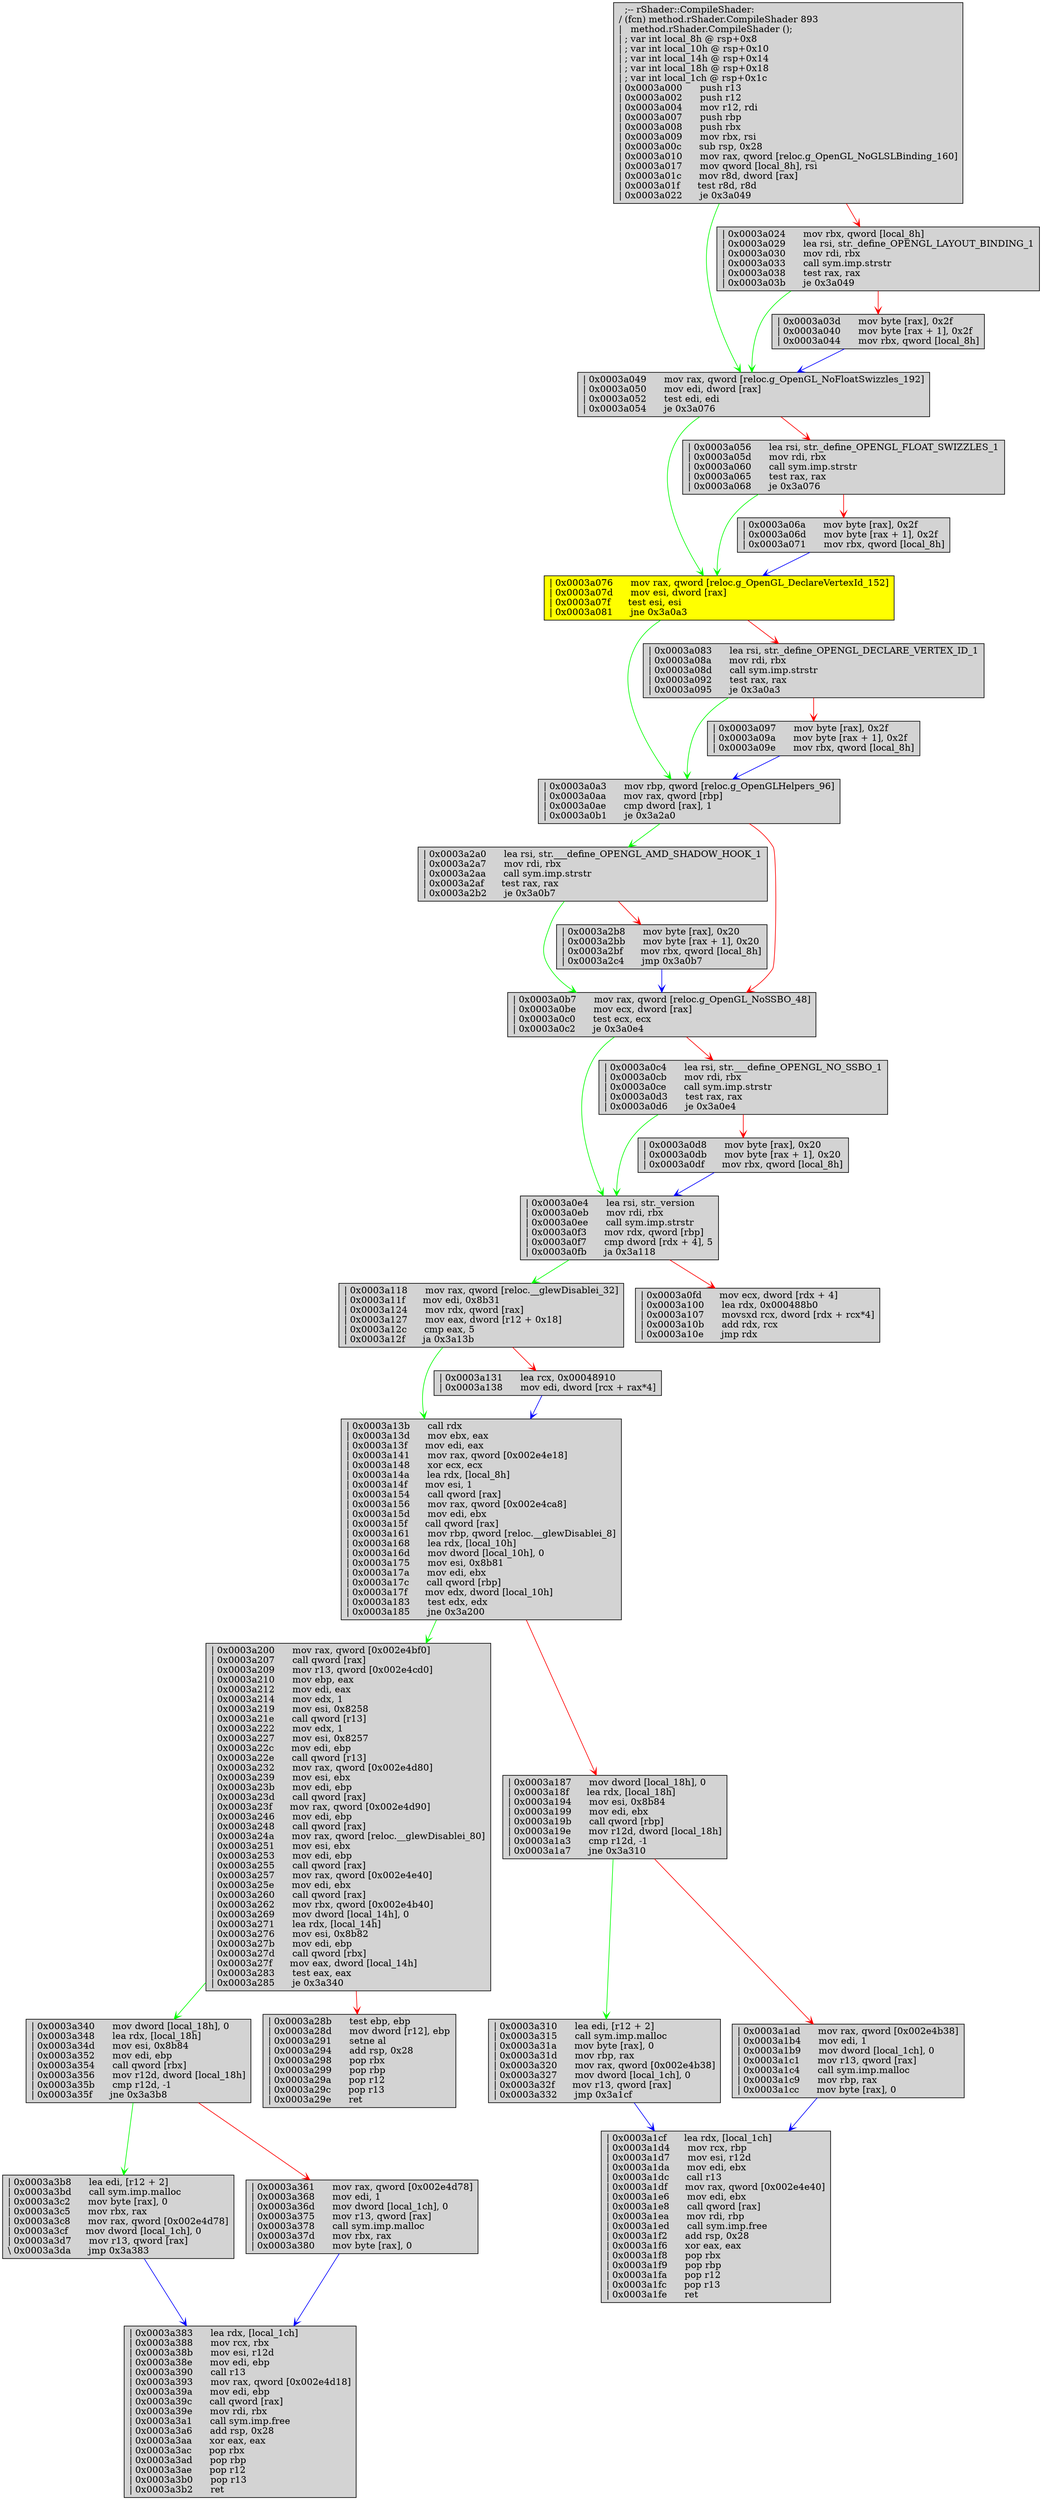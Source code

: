 digraph code {
	graph [bgcolor=white fontsize=8 fontname="Courier"];
	node [fillcolor=gray style=filled shape=box];
	edge [arrowhead="vee"];
	"0x0003a000" -> "0x0003a049" [color="green"];
	"0x0003a000" -> "0x0003a024" [color="red"];
	"0x0003a000" [URL="method.rShader.CompileShader/0x0003a000", fillcolor="lightgray", color="black", label="  ;-- rShader::CompileShader:\l/ (fcn) method.rShader.CompileShader 893\l|   method.rShader.CompileShader ();\l| ; var int local_8h @ rsp+0x8\l| ; var int local_10h @ rsp+0x10\l| ; var int local_14h @ rsp+0x14\l| ; var int local_18h @ rsp+0x18\l| ; var int local_1ch @ rsp+0x1c\l| 0x0003a000      push r13\l| 0x0003a002      push r12\l| 0x0003a004      mov r12, rdi\l| 0x0003a007      push rbp\l| 0x0003a008      push rbx\l| 0x0003a009      mov rbx, rsi\l| 0x0003a00c      sub rsp, 0x28\l| 0x0003a010      mov rax, qword [reloc.g_OpenGL_NoGLSLBinding_160]\l| 0x0003a017      mov qword [local_8h], rsi\l| 0x0003a01c      mov r8d, dword [rax]\l| 0x0003a01f      test r8d, r8d\l| 0x0003a022      je 0x3a049\l"]
	"0x0003a024" -> "0x0003a049" [color="green"];
	"0x0003a024" -> "0x0003a03d" [color="red"];
	"0x0003a024" [URL="method.rShader.CompileShader/0x0003a024", fillcolor="lightgray", color="black", label="| 0x0003a024      mov rbx, qword [local_8h]\l| 0x0003a029      lea rsi, str._define_OPENGL_LAYOUT_BINDING_1\l| 0x0003a030      mov rdi, rbx\l| 0x0003a033      call sym.imp.strstr\l| 0x0003a038      test rax, rax\l| 0x0003a03b      je 0x3a049\l"]
	"0x0003a03d" -> "0x0003a049" [color="blue"];
	"0x0003a03d" [URL="method.rShader.CompileShader/0x0003a03d", fillcolor="lightgray", color="black", label="| 0x0003a03d      mov byte [rax], 0x2f\l| 0x0003a040      mov byte [rax + 1], 0x2f\l| 0x0003a044      mov rbx, qword [local_8h]\l"]
	"0x0003a049" -> "0x0003a076" [color="green"];
	"0x0003a049" -> "0x0003a056" [color="red"];
	"0x0003a049" [URL="method.rShader.CompileShader/0x0003a049", fillcolor="lightgray", color="black", label="| 0x0003a049      mov rax, qword [reloc.g_OpenGL_NoFloatSwizzles_192]\l| 0x0003a050      mov edi, dword [rax]\l| 0x0003a052      test edi, edi\l| 0x0003a054      je 0x3a076\l"]
	"0x0003a056" -> "0x0003a076" [color="green"];
	"0x0003a056" -> "0x0003a06a" [color="red"];
	"0x0003a056" [URL="method.rShader.CompileShader/0x0003a056", fillcolor="lightgray", color="black", label="| 0x0003a056      lea rsi, str._define_OPENGL_FLOAT_SWIZZLES_1\l| 0x0003a05d      mov rdi, rbx\l| 0x0003a060      call sym.imp.strstr\l| 0x0003a065      test rax, rax\l| 0x0003a068      je 0x3a076\l"]
	"0x0003a06a" -> "0x0003a076" [color="blue"];
	"0x0003a06a" [URL="method.rShader.CompileShader/0x0003a06a", fillcolor="lightgray", color="black", label="| 0x0003a06a      mov byte [rax], 0x2f\l| 0x0003a06d      mov byte [rax + 1], 0x2f\l| 0x0003a071      mov rbx, qword [local_8h]\l"]
	"0x0003a076" -> "0x0003a0a3" [color="green"];
	"0x0003a076" -> "0x0003a083" [color="red"];
	"0x0003a076" [URL="method.rShader.CompileShader/0x0003a076", fillcolor="yellow", color="black", label="| 0x0003a076      mov rax, qword [reloc.g_OpenGL_DeclareVertexId_152]\l| 0x0003a07d      mov esi, dword [rax]\l| 0x0003a07f      test esi, esi\l| 0x0003a081      jne 0x3a0a3\l"]
	"0x0003a083" -> "0x0003a0a3" [color="green"];
	"0x0003a083" -> "0x0003a097" [color="red"];
	"0x0003a083" [URL="method.rShader.CompileShader/0x0003a083", fillcolor="lightgray", color="black", label="| 0x0003a083      lea rsi, str._define_OPENGL_DECLARE_VERTEX_ID_1\l| 0x0003a08a      mov rdi, rbx\l| 0x0003a08d      call sym.imp.strstr\l| 0x0003a092      test rax, rax\l| 0x0003a095      je 0x3a0a3\l"]
	"0x0003a097" -> "0x0003a0a3" [color="blue"];
	"0x0003a097" [URL="method.rShader.CompileShader/0x0003a097", fillcolor="lightgray", color="black", label="| 0x0003a097      mov byte [rax], 0x2f\l| 0x0003a09a      mov byte [rax + 1], 0x2f\l| 0x0003a09e      mov rbx, qword [local_8h]\l"]
	"0x0003a0a3" -> "0x0003a2a0" [color="green"];
	"0x0003a0a3" -> "0x0003a0b7" [color="red"];
	"0x0003a0a3" [URL="method.rShader.CompileShader/0x0003a0a3", fillcolor="lightgray", color="black", label="| 0x0003a0a3      mov rbp, qword [reloc.g_OpenGLHelpers_96]\l| 0x0003a0aa      mov rax, qword [rbp]\l| 0x0003a0ae      cmp dword [rax], 1\l| 0x0003a0b1      je 0x3a2a0\l"]
	"0x0003a0b7" -> "0x0003a0e4" [color="green"];
	"0x0003a0b7" -> "0x0003a0c4" [color="red"];
	"0x0003a0b7" [URL="method.rShader.CompileShader/0x0003a0b7", fillcolor="lightgray", color="black", label="| 0x0003a0b7      mov rax, qword [reloc.g_OpenGL_NoSSBO_48]\l| 0x0003a0be      mov ecx, dword [rax]\l| 0x0003a0c0      test ecx, ecx\l| 0x0003a0c2      je 0x3a0e4\l"]
	"0x0003a0c4" -> "0x0003a0e4" [color="green"];
	"0x0003a0c4" -> "0x0003a0d8" [color="red"];
	"0x0003a0c4" [URL="method.rShader.CompileShader/0x0003a0c4", fillcolor="lightgray", color="black", label="| 0x0003a0c4      lea rsi, str.___define_OPENGL_NO_SSBO_1\l| 0x0003a0cb      mov rdi, rbx\l| 0x0003a0ce      call sym.imp.strstr\l| 0x0003a0d3      test rax, rax\l| 0x0003a0d6      je 0x3a0e4\l"]
	"0x0003a0d8" -> "0x0003a0e4" [color="blue"];
	"0x0003a0d8" [URL="method.rShader.CompileShader/0x0003a0d8", fillcolor="lightgray", color="black", label="| 0x0003a0d8      mov byte [rax], 0x20\l| 0x0003a0db      mov byte [rax + 1], 0x20\l| 0x0003a0df      mov rbx, qword [local_8h]\l"]
	"0x0003a0e4" -> "0x0003a118" [color="green"];
	"0x0003a0e4" -> "0x0003a0fd" [color="red"];
	"0x0003a0e4" [URL="method.rShader.CompileShader/0x0003a0e4", fillcolor="lightgray", color="black", label="| 0x0003a0e4      lea rsi, str._version\l| 0x0003a0eb      mov rdi, rbx\l| 0x0003a0ee      call sym.imp.strstr\l| 0x0003a0f3      mov rdx, qword [rbp]\l| 0x0003a0f7      cmp dword [rdx + 4], 5\l| 0x0003a0fb      ja 0x3a118\l"]
	"0x0003a0fd" [URL="method.rShader.CompileShader/0x0003a0fd", fillcolor="lightgray", color="black", label="| 0x0003a0fd      mov ecx, dword [rdx + 4]\l| 0x0003a100      lea rdx, 0x000488b0\l| 0x0003a107      movsxd rcx, dword [rdx + rcx*4]\l| 0x0003a10b      add rdx, rcx\l| 0x0003a10e      jmp rdx\l"]
	"0x0003a118" -> "0x0003a13b" [color="green"];
	"0x0003a118" -> "0x0003a131" [color="red"];
	"0x0003a118" [URL="method.rShader.CompileShader/0x0003a118", fillcolor="lightgray", color="black", label="| 0x0003a118      mov rax, qword [reloc.__glewDisablei_32]\l| 0x0003a11f      mov edi, 0x8b31\l| 0x0003a124      mov rdx, qword [rax]\l| 0x0003a127      mov eax, dword [r12 + 0x18]\l| 0x0003a12c      cmp eax, 5\l| 0x0003a12f      ja 0x3a13b\l"]
	"0x0003a131" -> "0x0003a13b" [color="blue"];
	"0x0003a131" [URL="method.rShader.CompileShader/0x0003a131", fillcolor="lightgray", color="black", label="| 0x0003a131      lea rcx, 0x00048910\l| 0x0003a138      mov edi, dword [rcx + rax*4]\l"]
	"0x0003a13b" -> "0x0003a200" [color="green"];
	"0x0003a13b" -> "0x0003a187" [color="red"];
	"0x0003a13b" [URL="method.rShader.CompileShader/0x0003a13b", fillcolor="lightgray", color="black", label="| 0x0003a13b      call rdx\l| 0x0003a13d      mov ebx, eax\l| 0x0003a13f      mov edi, eax\l| 0x0003a141      mov rax, qword [0x002e4e18]\l| 0x0003a148      xor ecx, ecx\l| 0x0003a14a      lea rdx, [local_8h]\l| 0x0003a14f      mov esi, 1\l| 0x0003a154      call qword [rax]\l| 0x0003a156      mov rax, qword [0x002e4ca8]\l| 0x0003a15d      mov edi, ebx\l| 0x0003a15f      call qword [rax]\l| 0x0003a161      mov rbp, qword [reloc.__glewDisablei_8]\l| 0x0003a168      lea rdx, [local_10h]\l| 0x0003a16d      mov dword [local_10h], 0\l| 0x0003a175      mov esi, 0x8b81\l| 0x0003a17a      mov edi, ebx\l| 0x0003a17c      call qword [rbp]\l| 0x0003a17f      mov edx, dword [local_10h]\l| 0x0003a183      test edx, edx\l| 0x0003a185      jne 0x3a200\l"]
	"0x0003a187" -> "0x0003a310" [color="green"];
	"0x0003a187" -> "0x0003a1ad" [color="red"];
	"0x0003a187" [URL="method.rShader.CompileShader/0x0003a187", fillcolor="lightgray", color="black", label="| 0x0003a187      mov dword [local_18h], 0\l| 0x0003a18f      lea rdx, [local_18h]\l| 0x0003a194      mov esi, 0x8b84\l| 0x0003a199      mov edi, ebx\l| 0x0003a19b      call qword [rbp]\l| 0x0003a19e      mov r12d, dword [local_18h]\l| 0x0003a1a3      cmp r12d, -1\l| 0x0003a1a7      jne 0x3a310\l"]
	"0x0003a1ad" -> "0x0003a1cf" [color="blue"];
	"0x0003a1ad" [URL="method.rShader.CompileShader/0x0003a1ad", fillcolor="lightgray", color="black", label="| 0x0003a1ad      mov rax, qword [0x002e4b38]\l| 0x0003a1b4      mov edi, 1\l| 0x0003a1b9      mov dword [local_1ch], 0\l| 0x0003a1c1      mov r13, qword [rax]\l| 0x0003a1c4      call sym.imp.malloc\l| 0x0003a1c9      mov rbp, rax\l| 0x0003a1cc      mov byte [rax], 0\l"]
	"0x0003a1cf" [URL="method.rShader.CompileShader/0x0003a1cf", fillcolor="lightgray", color="black", label="| 0x0003a1cf      lea rdx, [local_1ch]\l| 0x0003a1d4      mov rcx, rbp\l| 0x0003a1d7      mov esi, r12d\l| 0x0003a1da      mov edi, ebx\l| 0x0003a1dc      call r13\l| 0x0003a1df      mov rax, qword [0x002e4e40]\l| 0x0003a1e6      mov edi, ebx\l| 0x0003a1e8      call qword [rax]\l| 0x0003a1ea      mov rdi, rbp\l| 0x0003a1ed      call sym.imp.free\l| 0x0003a1f2      add rsp, 0x28\l| 0x0003a1f6      xor eax, eax\l| 0x0003a1f8      pop rbx\l| 0x0003a1f9      pop rbp\l| 0x0003a1fa      pop r12\l| 0x0003a1fc      pop r13\l| 0x0003a1fe      ret\l"]
	"0x0003a200" -> "0x0003a340" [color="green"];
	"0x0003a200" -> "0x0003a28b" [color="red"];
	"0x0003a200" [URL="method.rShader.CompileShader/0x0003a200", fillcolor="lightgray", color="black", label="| 0x0003a200      mov rax, qword [0x002e4bf0]\l| 0x0003a207      call qword [rax]\l| 0x0003a209      mov r13, qword [0x002e4cd0]\l| 0x0003a210      mov ebp, eax\l| 0x0003a212      mov edi, eax\l| 0x0003a214      mov edx, 1\l| 0x0003a219      mov esi, 0x8258\l| 0x0003a21e      call qword [r13]\l| 0x0003a222      mov edx, 1\l| 0x0003a227      mov esi, 0x8257\l| 0x0003a22c      mov edi, ebp\l| 0x0003a22e      call qword [r13]\l| 0x0003a232      mov rax, qword [0x002e4d80]\l| 0x0003a239      mov esi, ebx\l| 0x0003a23b      mov edi, ebp\l| 0x0003a23d      call qword [rax]\l| 0x0003a23f      mov rax, qword [0x002e4d90]\l| 0x0003a246      mov edi, ebp\l| 0x0003a248      call qword [rax]\l| 0x0003a24a      mov rax, qword [reloc.__glewDisablei_80]\l| 0x0003a251      mov esi, ebx\l| 0x0003a253      mov edi, ebp\l| 0x0003a255      call qword [rax]\l| 0x0003a257      mov rax, qword [0x002e4e40]\l| 0x0003a25e      mov edi, ebx\l| 0x0003a260      call qword [rax]\l| 0x0003a262      mov rbx, qword [0x002e4b40]\l| 0x0003a269      mov dword [local_14h], 0\l| 0x0003a271      lea rdx, [local_14h]\l| 0x0003a276      mov esi, 0x8b82\l| 0x0003a27b      mov edi, ebp\l| 0x0003a27d      call qword [rbx]\l| 0x0003a27f      mov eax, dword [local_14h]\l| 0x0003a283      test eax, eax\l| 0x0003a285      je 0x3a340\l"]
	"0x0003a28b" [URL="method.rShader.CompileShader/0x0003a28b", fillcolor="lightgray", color="black", label="| 0x0003a28b      test ebp, ebp\l| 0x0003a28d      mov dword [r12], ebp\l| 0x0003a291      setne al\l| 0x0003a294      add rsp, 0x28\l| 0x0003a298      pop rbx\l| 0x0003a299      pop rbp\l| 0x0003a29a      pop r12\l| 0x0003a29c      pop r13\l| 0x0003a29e      ret\l"]
	"0x0003a2a0" -> "0x0003a0b7" [color="green"];
	"0x0003a2a0" -> "0x0003a2b8" [color="red"];
	"0x0003a2a0" [URL="method.rShader.CompileShader/0x0003a2a0", fillcolor="lightgray", color="black", label="| 0x0003a2a0      lea rsi, str.___define_OPENGL_AMD_SHADOW_HOOK_1\l| 0x0003a2a7      mov rdi, rbx\l| 0x0003a2aa      call sym.imp.strstr\l| 0x0003a2af      test rax, rax\l| 0x0003a2b2      je 0x3a0b7\l"]
	"0x0003a2b8" -> "0x0003a0b7" [color="blue"];
	"0x0003a2b8" [URL="method.rShader.CompileShader/0x0003a2b8", fillcolor="lightgray", color="black", label="| 0x0003a2b8      mov byte [rax], 0x20\l| 0x0003a2bb      mov byte [rax + 1], 0x20\l| 0x0003a2bf      mov rbx, qword [local_8h]\l| 0x0003a2c4      jmp 0x3a0b7\l"]
	"0x0003a310" -> "0x0003a1cf" [color="blue"];
	"0x0003a310" [URL="method.rShader.CompileShader/0x0003a310", fillcolor="lightgray", color="black", label="| 0x0003a310      lea edi, [r12 + 2]\l| 0x0003a315      call sym.imp.malloc\l| 0x0003a31a      mov byte [rax], 0\l| 0x0003a31d      mov rbp, rax\l| 0x0003a320      mov rax, qword [0x002e4b38]\l| 0x0003a327      mov dword [local_1ch], 0\l| 0x0003a32f      mov r13, qword [rax]\l| 0x0003a332      jmp 0x3a1cf\l"]
	"0x0003a340" -> "0x0003a3b8" [color="green"];
	"0x0003a340" -> "0x0003a361" [color="red"];
	"0x0003a340" [URL="method.rShader.CompileShader/0x0003a340", fillcolor="lightgray", color="black", label="| 0x0003a340      mov dword [local_18h], 0\l| 0x0003a348      lea rdx, [local_18h]\l| 0x0003a34d      mov esi, 0x8b84\l| 0x0003a352      mov edi, ebp\l| 0x0003a354      call qword [rbx]\l| 0x0003a356      mov r12d, dword [local_18h]\l| 0x0003a35b      cmp r12d, -1\l| 0x0003a35f      jne 0x3a3b8\l"]
	"0x0003a361" -> "0x0003a383" [color="blue"];
	"0x0003a361" [URL="method.rShader.CompileShader/0x0003a361", fillcolor="lightgray", color="black", label="| 0x0003a361      mov rax, qword [0x002e4d78]\l| 0x0003a368      mov edi, 1\l| 0x0003a36d      mov dword [local_1ch], 0\l| 0x0003a375      mov r13, qword [rax]\l| 0x0003a378      call sym.imp.malloc\l| 0x0003a37d      mov rbx, rax\l| 0x0003a380      mov byte [rax], 0\l"]
	"0x0003a383" [URL="method.rShader.CompileShader/0x0003a383", fillcolor="lightgray", color="black", label="| 0x0003a383      lea rdx, [local_1ch]\l| 0x0003a388      mov rcx, rbx\l| 0x0003a38b      mov esi, r12d\l| 0x0003a38e      mov edi, ebp\l| 0x0003a390      call r13\l| 0x0003a393      mov rax, qword [0x002e4d18]\l| 0x0003a39a      mov edi, ebp\l| 0x0003a39c      call qword [rax]\l| 0x0003a39e      mov rdi, rbx\l| 0x0003a3a1      call sym.imp.free\l| 0x0003a3a6      add rsp, 0x28\l| 0x0003a3aa      xor eax, eax\l| 0x0003a3ac      pop rbx\l| 0x0003a3ad      pop rbp\l| 0x0003a3ae      pop r12\l| 0x0003a3b0      pop r13\l| 0x0003a3b2      ret\l"]
	"0x0003a3b8" -> "0x0003a383" [color="blue"];
	"0x0003a3b8" [URL="method.rShader.CompileShader/0x0003a3b8", fillcolor="lightgray", color="black", label="| 0x0003a3b8      lea edi, [r12 + 2]\l| 0x0003a3bd      call sym.imp.malloc\l| 0x0003a3c2      mov byte [rax], 0\l| 0x0003a3c5      mov rbx, rax\l| 0x0003a3c8      mov rax, qword [0x002e4d78]\l| 0x0003a3cf      mov dword [local_1ch], 0\l| 0x0003a3d7      mov r13, qword [rax]\l\\ 0x0003a3da      jmp 0x3a383\l"]
}
